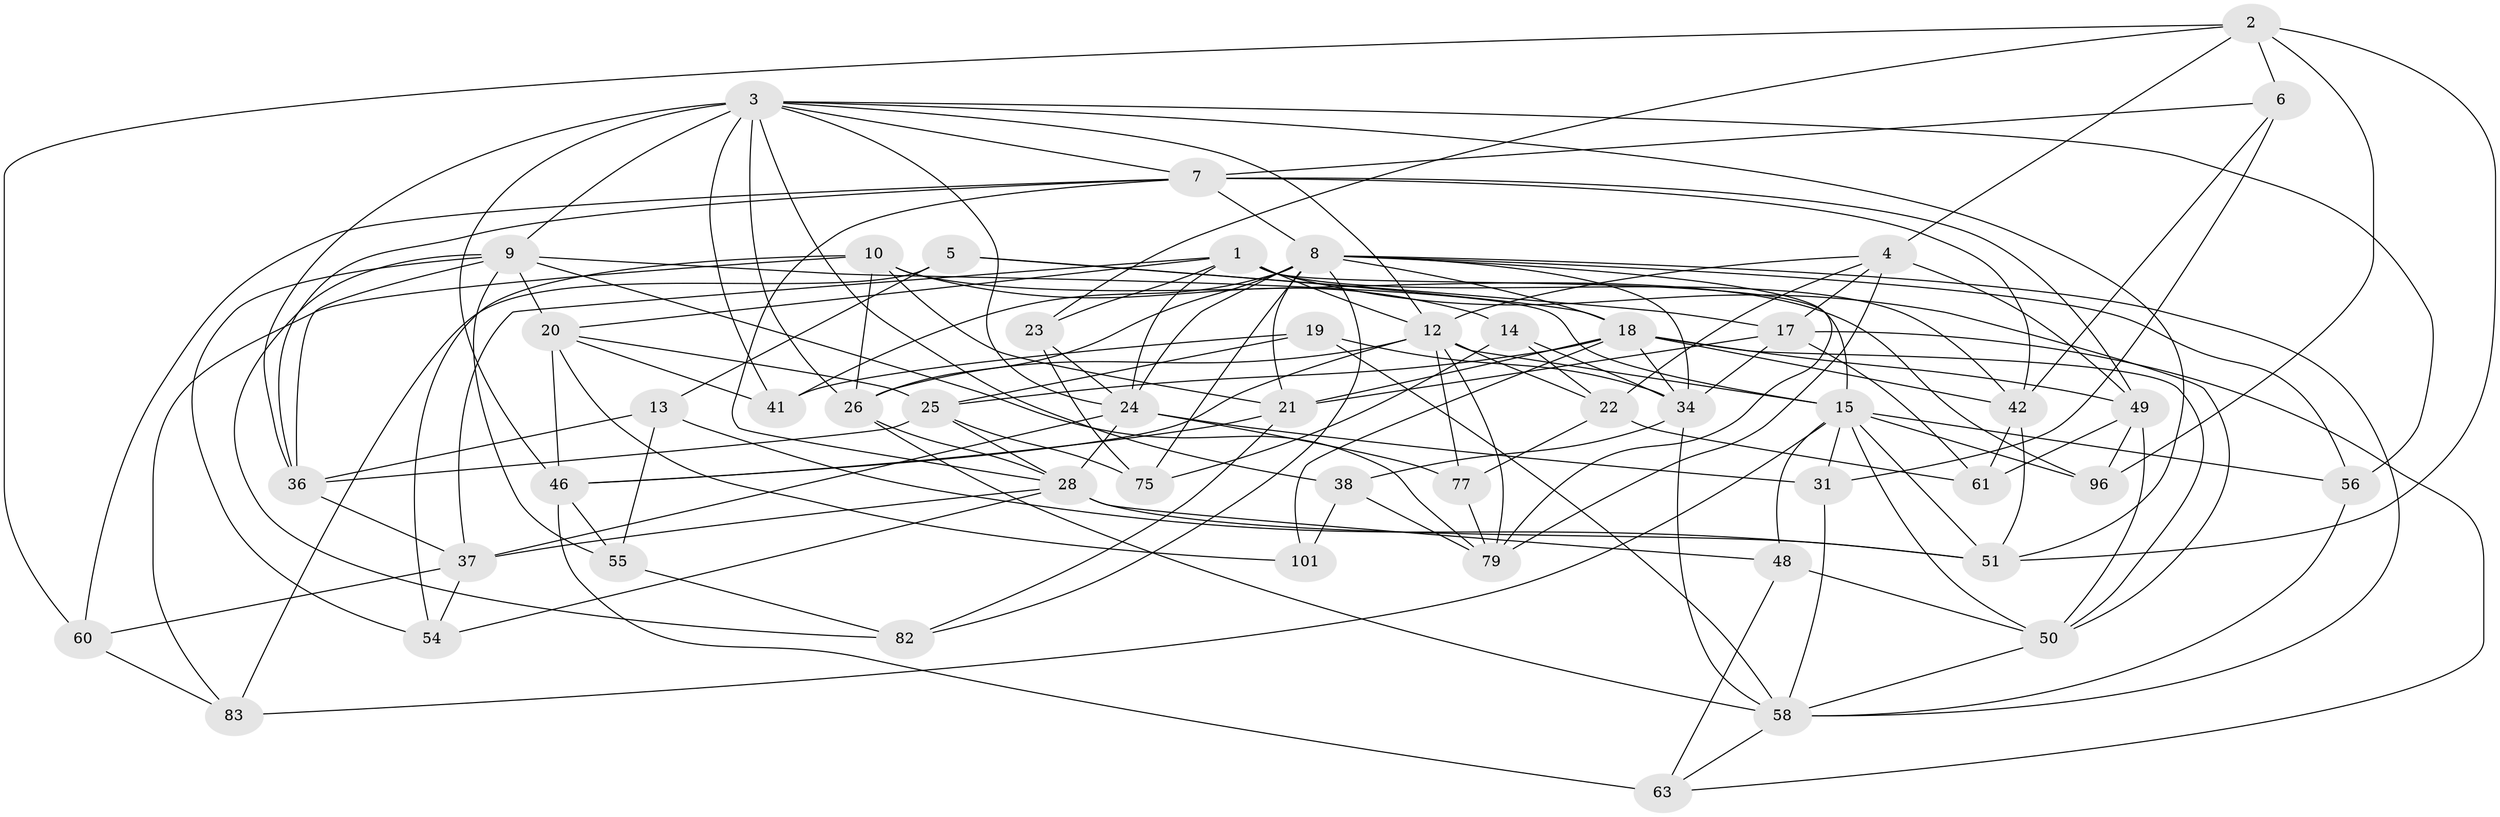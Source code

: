 // original degree distribution, {4: 1.0}
// Generated by graph-tools (version 1.1) at 2025/16/03/09/25 04:16:38]
// undirected, 51 vertices, 147 edges
graph export_dot {
graph [start="1"]
  node [color=gray90,style=filled];
  1 [super="+29+27"];
  2 [super="+64"];
  3 [super="+44"];
  4 [super="+11"];
  5;
  6;
  7 [super="+32"];
  8 [super="+30+35"];
  9 [super="+93"];
  10 [super="+78"];
  12 [super="+57+67+69"];
  13;
  14;
  15 [super="+16+66"];
  17 [super="+59"];
  18 [super="+53+39"];
  19 [super="+33"];
  20 [super="+88"];
  21 [super="+85"];
  22 [super="+43"];
  23;
  24 [super="+45+90"];
  25 [super="+100"];
  26 [super="+81"];
  28 [super="+86+72"];
  31;
  34 [super="+84+65"];
  36 [super="+40"];
  37 [super="+87"];
  38;
  41 [super="+76"];
  42 [super="+80"];
  46 [super="+62"];
  48;
  49 [super="+99"];
  50 [super="+52"];
  51 [super="+73"];
  54;
  55;
  56;
  58 [super="+74+92"];
  60;
  61;
  63;
  75;
  77;
  79 [super="+95"];
  82;
  83;
  96;
  101;
  1 -- 20;
  1 -- 12;
  1 -- 23;
  1 -- 42;
  1 -- 15;
  1 -- 37;
  1 -- 24;
  1 -- 50;
  2 -- 60;
  2 -- 51;
  2 -- 4;
  2 -- 96;
  2 -- 6;
  2 -- 23;
  3 -- 51;
  3 -- 46;
  3 -- 56;
  3 -- 36;
  3 -- 38;
  3 -- 7;
  3 -- 41 [weight=2];
  3 -- 9;
  3 -- 24;
  3 -- 12;
  3 -- 26;
  4 -- 12;
  4 -- 17;
  4 -- 22;
  4 -- 49;
  4 -- 79;
  5 -- 83;
  5 -- 13;
  5 -- 17;
  5 -- 18;
  6 -- 31;
  6 -- 7;
  6 -- 42;
  7 -- 60;
  7 -- 36;
  7 -- 8;
  7 -- 42;
  7 -- 49;
  7 -- 28;
  8 -- 24;
  8 -- 82;
  8 -- 75;
  8 -- 34;
  8 -- 41;
  8 -- 18;
  8 -- 21;
  8 -- 56;
  8 -- 58;
  8 -- 79;
  8 -- 26;
  9 -- 82;
  9 -- 54;
  9 -- 36;
  9 -- 20;
  9 -- 55;
  9 -- 79;
  9 -- 15;
  10 -- 96;
  10 -- 14;
  10 -- 83;
  10 -- 26;
  10 -- 54;
  10 -- 21;
  12 -- 22 [weight=2];
  12 -- 79;
  12 -- 46;
  12 -- 77;
  12 -- 15;
  12 -- 26;
  13 -- 55;
  13 -- 36;
  13 -- 51;
  14 -- 22;
  14 -- 75;
  14 -- 34;
  15 -- 50;
  15 -- 48;
  15 -- 96;
  15 -- 83;
  15 -- 51;
  15 -- 56;
  15 -- 31;
  17 -- 34;
  17 -- 63;
  17 -- 61;
  17 -- 21;
  18 -- 42;
  18 -- 34;
  18 -- 21;
  18 -- 49;
  18 -- 50;
  18 -- 101 [weight=2];
  18 -- 25;
  19 -- 58;
  19 -- 25;
  19 -- 34 [weight=2];
  19 -- 41 [weight=2];
  20 -- 101;
  20 -- 46;
  20 -- 41;
  20 -- 25;
  21 -- 46;
  21 -- 82;
  22 -- 77;
  22 -- 61;
  23 -- 75;
  23 -- 24;
  24 -- 77;
  24 -- 31;
  24 -- 28;
  24 -- 37;
  25 -- 75;
  25 -- 28;
  25 -- 36;
  26 -- 58;
  26 -- 28;
  28 -- 51;
  28 -- 48;
  28 -- 54;
  28 -- 37;
  31 -- 58;
  34 -- 38;
  34 -- 58;
  36 -- 37;
  37 -- 60;
  37 -- 54;
  38 -- 101;
  38 -- 79;
  42 -- 51;
  42 -- 61;
  46 -- 63;
  46 -- 55;
  48 -- 63;
  48 -- 50;
  49 -- 96;
  49 -- 61;
  49 -- 50;
  50 -- 58;
  55 -- 82;
  56 -- 58;
  58 -- 63;
  60 -- 83;
  77 -- 79;
}
